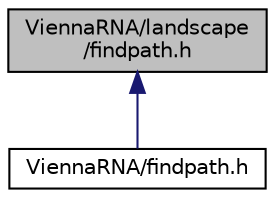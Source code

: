 digraph "ViennaRNA/landscape/findpath.h"
{
 // INTERACTIVE_SVG=YES
 // LATEX_PDF_SIZE
  bgcolor="transparent";
  edge [fontname="Helvetica",fontsize="10",labelfontname="Helvetica",labelfontsize="10"];
  node [fontname="Helvetica",fontsize="10",shape=record];
  Node19 [label="ViennaRNA/landscape\l/findpath.h",height=0.2,width=0.4,color="black", fillcolor="grey75", style="filled", fontcolor="black",tooltip="A breadth-first search heuristic for optimal direct folding paths."];
  Node19 -> Node20 [dir="back",color="midnightblue",fontsize="10",style="solid"];
  Node20 [label="ViennaRNA/findpath.h",height=0.2,width=0.4,color="black",URL="$findpath_8h.html",tooltip="Use ViennaRNA/landscape/findpath.h instead."];
}
